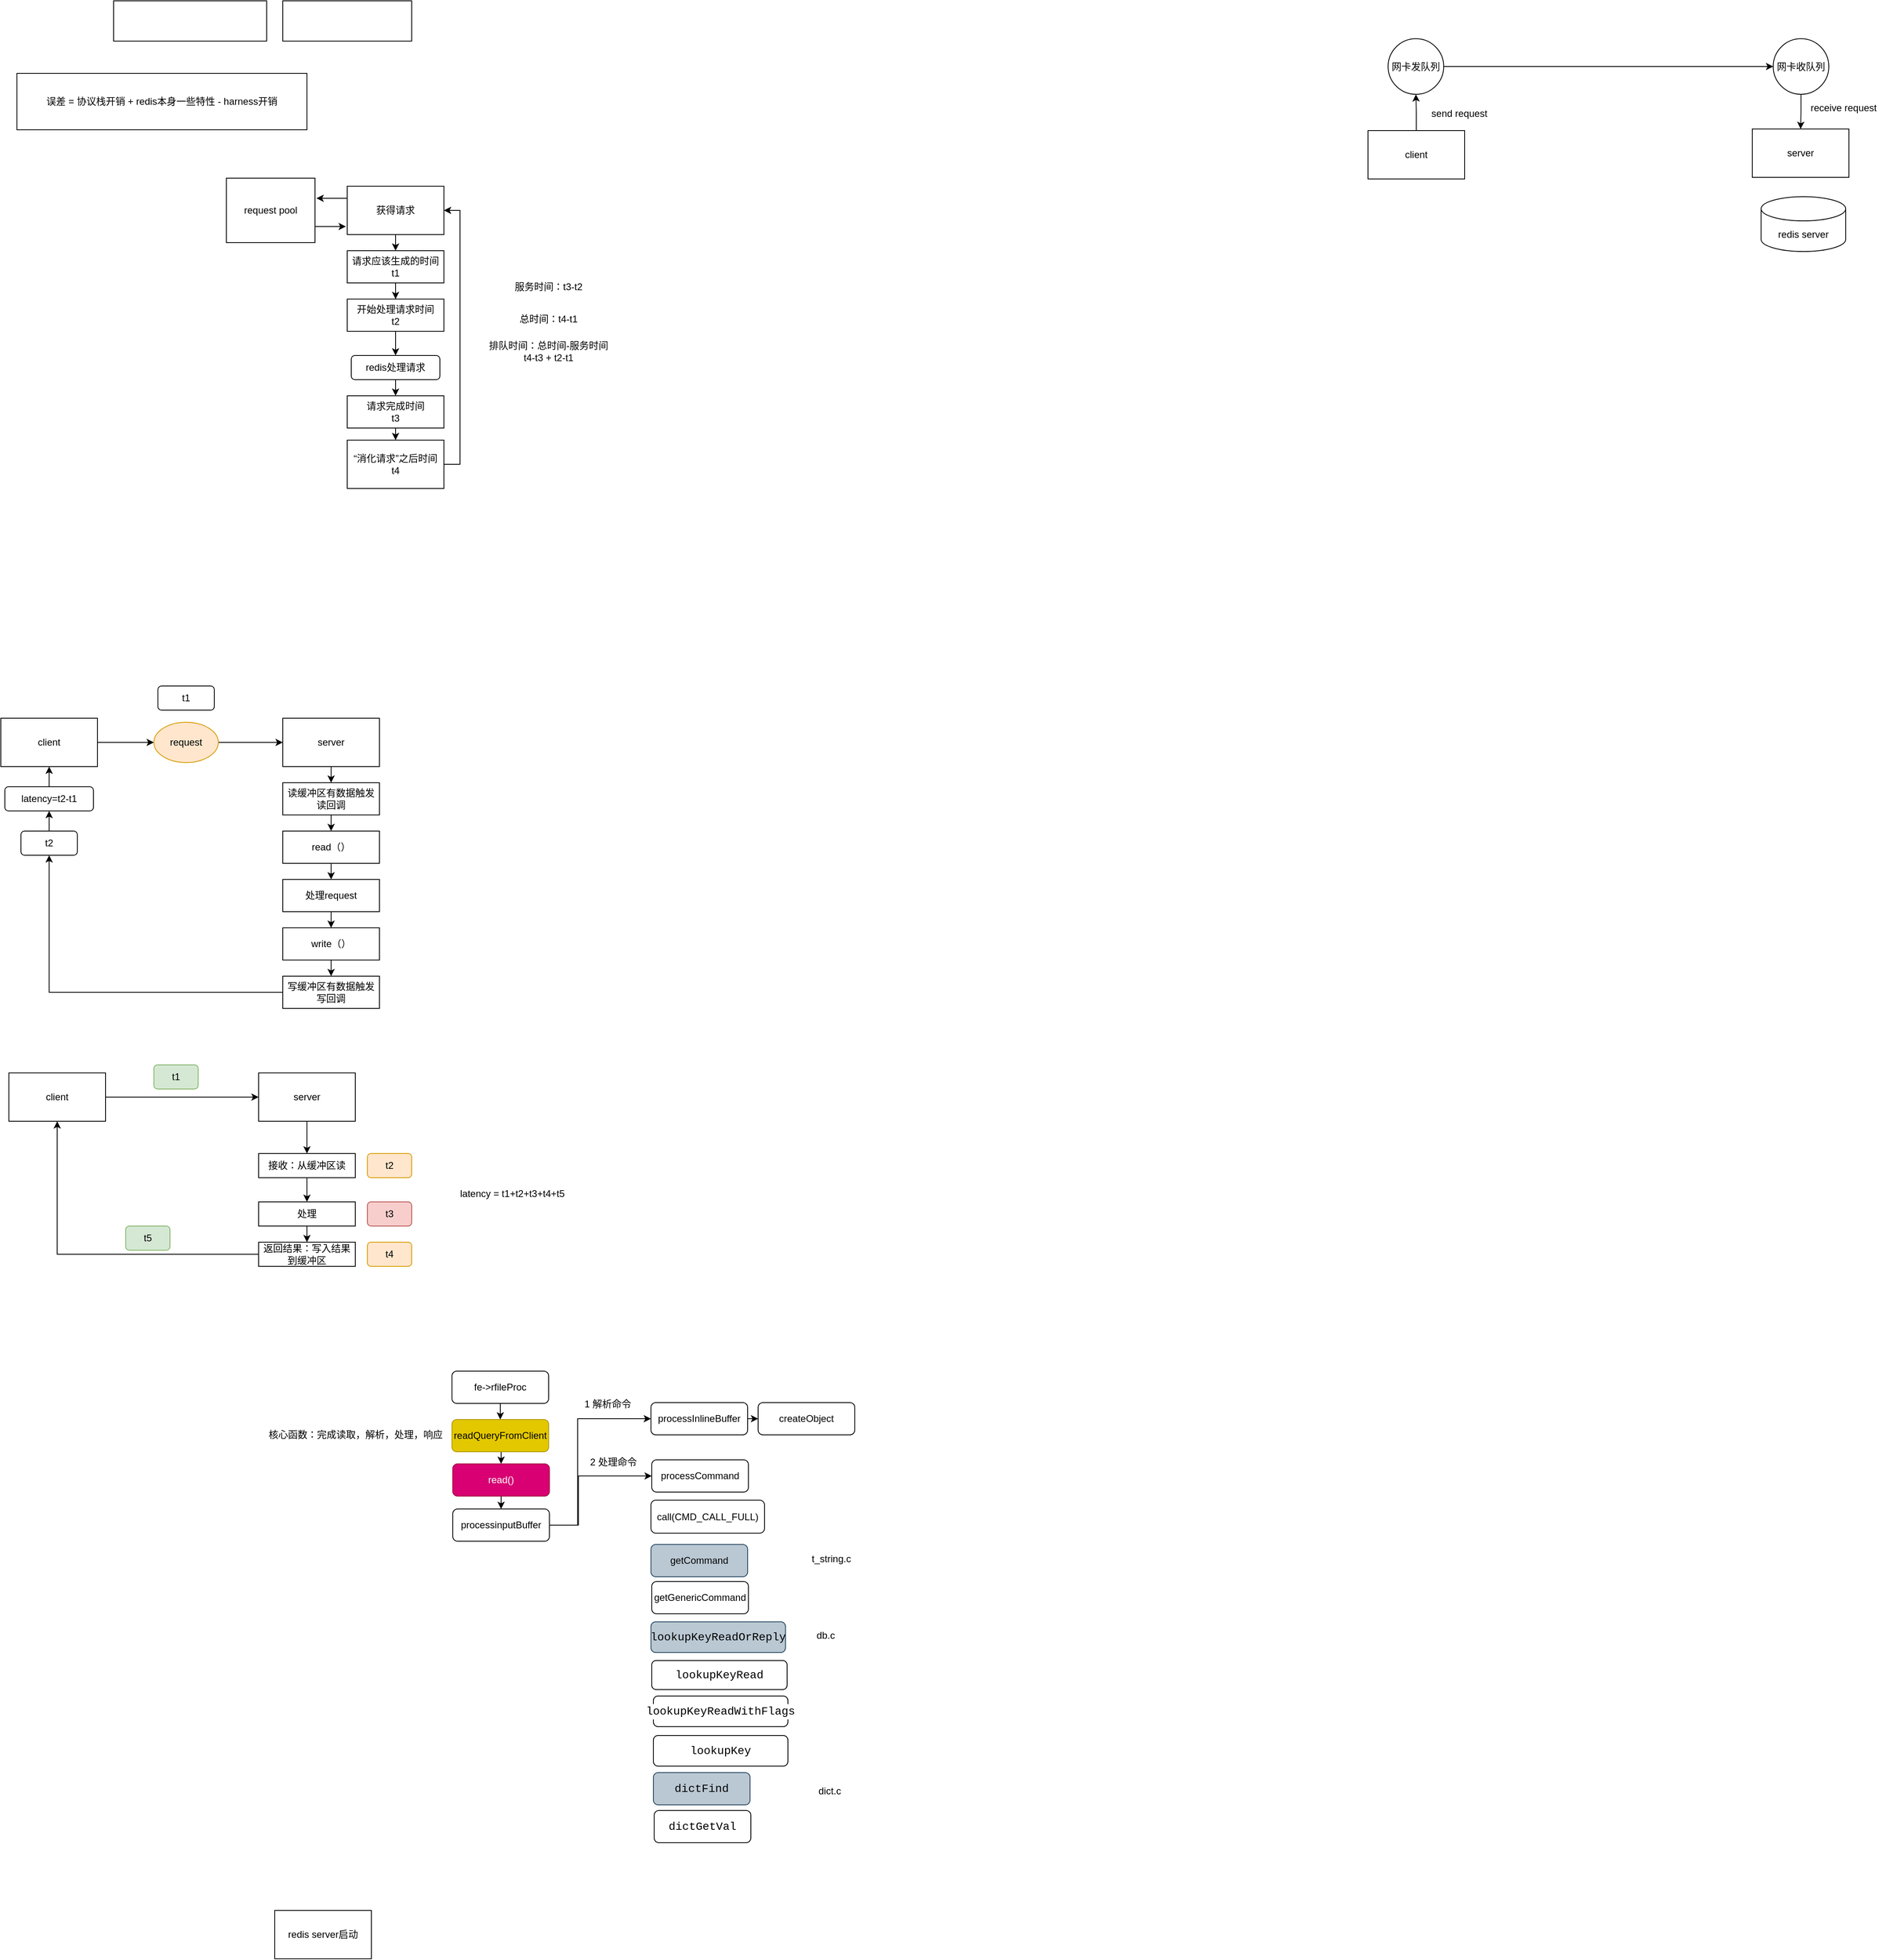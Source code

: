 <mxfile version="18.0.3" type="github">
  <diagram id="pb9K2aLrL0MpspYT_wj8" name="Page-1">
    <mxGraphModel dx="1237" dy="690" grid="0" gridSize="10" guides="0" tooltips="1" connect="1" arrows="1" fold="1" page="1" pageScale="1" pageWidth="827" pageHeight="1169" math="0" shadow="0">
      <root>
        <mxCell id="0" />
        <mxCell id="1" parent="0" />
        <mxCell id="Z9PqrU4sEe4VKfccKRTh-19" style="edgeStyle=orthogonalEdgeStyle;rounded=0;orthogonalLoop=1;jettySize=auto;html=1;exitX=1;exitY=0.75;exitDx=0;exitDy=0;entryX=-0.014;entryY=0.832;entryDx=0;entryDy=0;entryPerimeter=0;" parent="1" source="Z9PqrU4sEe4VKfccKRTh-1" target="Z9PqrU4sEe4VKfccKRTh-2" edge="1">
          <mxGeometry relative="1" as="geometry" />
        </mxCell>
        <mxCell id="Z9PqrU4sEe4VKfccKRTh-1" value="request pool" style="rounded=0;whiteSpace=wrap;html=1;" parent="1" vertex="1">
          <mxGeometry x="330" y="270" width="110" height="80" as="geometry" />
        </mxCell>
        <mxCell id="Z9PqrU4sEe4VKfccKRTh-7" style="edgeStyle=orthogonalEdgeStyle;rounded=0;orthogonalLoop=1;jettySize=auto;html=1;exitX=0.5;exitY=1;exitDx=0;exitDy=0;entryX=0.5;entryY=0;entryDx=0;entryDy=0;" parent="1" source="Z9PqrU4sEe4VKfccKRTh-2" target="Z9PqrU4sEe4VKfccKRTh-6" edge="1">
          <mxGeometry relative="1" as="geometry" />
        </mxCell>
        <mxCell id="Z9PqrU4sEe4VKfccKRTh-18" style="edgeStyle=orthogonalEdgeStyle;rounded=0;orthogonalLoop=1;jettySize=auto;html=1;exitX=0;exitY=0.25;exitDx=0;exitDy=0;entryX=1.016;entryY=0.318;entryDx=0;entryDy=0;entryPerimeter=0;" parent="1" source="Z9PqrU4sEe4VKfccKRTh-2" target="Z9PqrU4sEe4VKfccKRTh-1" edge="1">
          <mxGeometry relative="1" as="geometry" />
        </mxCell>
        <mxCell id="Z9PqrU4sEe4VKfccKRTh-2" value="获得请求" style="rounded=0;whiteSpace=wrap;html=1;" parent="1" vertex="1">
          <mxGeometry x="480" y="280" width="120" height="60" as="geometry" />
        </mxCell>
        <mxCell id="Z9PqrU4sEe4VKfccKRTh-24" style="edgeStyle=orthogonalEdgeStyle;rounded=0;orthogonalLoop=1;jettySize=auto;html=1;exitX=0.5;exitY=1;exitDx=0;exitDy=0;" parent="1" source="Z9PqrU4sEe4VKfccKRTh-6" target="Z9PqrU4sEe4VKfccKRTh-22" edge="1">
          <mxGeometry relative="1" as="geometry" />
        </mxCell>
        <mxCell id="Z9PqrU4sEe4VKfccKRTh-6" value="请求应该生成的时间&lt;br&gt;t1" style="rounded=0;whiteSpace=wrap;html=1;" parent="1" vertex="1">
          <mxGeometry x="480" y="360" width="120" height="40" as="geometry" />
        </mxCell>
        <mxCell id="Z9PqrU4sEe4VKfccKRTh-12" style="edgeStyle=orthogonalEdgeStyle;rounded=0;orthogonalLoop=1;jettySize=auto;html=1;exitX=0.5;exitY=1;exitDx=0;exitDy=0;entryX=0.5;entryY=0;entryDx=0;entryDy=0;" parent="1" source="Z9PqrU4sEe4VKfccKRTh-9" target="Z9PqrU4sEe4VKfccKRTh-11" edge="1">
          <mxGeometry relative="1" as="geometry" />
        </mxCell>
        <mxCell id="Z9PqrU4sEe4VKfccKRTh-9" value="redis处理请求" style="rounded=1;whiteSpace=wrap;html=1;" parent="1" vertex="1">
          <mxGeometry x="485" y="490" width="110" height="30" as="geometry" />
        </mxCell>
        <mxCell id="Z9PqrU4sEe4VKfccKRTh-15" style="edgeStyle=orthogonalEdgeStyle;rounded=0;orthogonalLoop=1;jettySize=auto;html=1;exitX=0.5;exitY=1;exitDx=0;exitDy=0;entryX=0.5;entryY=0;entryDx=0;entryDy=0;" parent="1" source="Z9PqrU4sEe4VKfccKRTh-11" target="Z9PqrU4sEe4VKfccKRTh-13" edge="1">
          <mxGeometry relative="1" as="geometry" />
        </mxCell>
        <mxCell id="Z9PqrU4sEe4VKfccKRTh-11" value="请求完成时间&lt;br&gt;t3" style="rounded=0;whiteSpace=wrap;html=1;" parent="1" vertex="1">
          <mxGeometry x="480" y="540" width="120" height="40" as="geometry" />
        </mxCell>
        <mxCell id="Z9PqrU4sEe4VKfccKRTh-16" style="edgeStyle=orthogonalEdgeStyle;rounded=0;orthogonalLoop=1;jettySize=auto;html=1;exitX=1;exitY=0.5;exitDx=0;exitDy=0;entryX=1;entryY=0.5;entryDx=0;entryDy=0;" parent="1" source="Z9PqrU4sEe4VKfccKRTh-13" target="Z9PqrU4sEe4VKfccKRTh-2" edge="1">
          <mxGeometry relative="1" as="geometry" />
        </mxCell>
        <mxCell id="Z9PqrU4sEe4VKfccKRTh-13" value="“消化请求”之后时间&lt;br&gt;t4" style="rounded=0;whiteSpace=wrap;html=1;" parent="1" vertex="1">
          <mxGeometry x="480" y="595" width="120" height="60" as="geometry" />
        </mxCell>
        <mxCell id="werScHq9gtTSDX1pdfh9-19" style="edgeStyle=orthogonalEdgeStyle;rounded=0;orthogonalLoop=1;jettySize=auto;html=1;exitX=1;exitY=0.5;exitDx=0;exitDy=0;entryX=0;entryY=0.5;entryDx=0;entryDy=0;" parent="1" source="Z9PqrU4sEe4VKfccKRTh-14" target="werScHq9gtTSDX1pdfh9-3" edge="1">
          <mxGeometry relative="1" as="geometry">
            <mxPoint x="190" y="970" as="targetPoint" />
          </mxGeometry>
        </mxCell>
        <mxCell id="Z9PqrU4sEe4VKfccKRTh-14" value="client" style="rounded=0;whiteSpace=wrap;html=1;" parent="1" vertex="1">
          <mxGeometry x="50" y="940" width="120" height="60" as="geometry" />
        </mxCell>
        <mxCell id="Z9PqrU4sEe4VKfccKRTh-20" value="服务时间：t3-t2" style="text;html=1;strokeColor=none;fillColor=none;align=center;verticalAlign=middle;whiteSpace=wrap;rounded=0;" parent="1" vertex="1">
          <mxGeometry x="650" y="390" width="160" height="30" as="geometry" />
        </mxCell>
        <mxCell id="Z9PqrU4sEe4VKfccKRTh-21" value="总时间：t4-t1" style="text;html=1;strokeColor=none;fillColor=none;align=center;verticalAlign=middle;whiteSpace=wrap;rounded=0;" parent="1" vertex="1">
          <mxGeometry x="650" y="430" width="160" height="30" as="geometry" />
        </mxCell>
        <mxCell id="Z9PqrU4sEe4VKfccKRTh-23" style="edgeStyle=orthogonalEdgeStyle;rounded=0;orthogonalLoop=1;jettySize=auto;html=1;exitX=0.5;exitY=1;exitDx=0;exitDy=0;" parent="1" source="Z9PqrU4sEe4VKfccKRTh-22" target="Z9PqrU4sEe4VKfccKRTh-9" edge="1">
          <mxGeometry relative="1" as="geometry" />
        </mxCell>
        <mxCell id="Z9PqrU4sEe4VKfccKRTh-22" value="开始处理请求时间&lt;br&gt;t2" style="rounded=0;whiteSpace=wrap;html=1;" parent="1" vertex="1">
          <mxGeometry x="480" y="420" width="120" height="40" as="geometry" />
        </mxCell>
        <mxCell id="Z9PqrU4sEe4VKfccKRTh-25" value="排队时间：总时间-服务时间&lt;br&gt;t4-t3 + t2-t1" style="text;html=1;strokeColor=none;fillColor=none;align=center;verticalAlign=middle;whiteSpace=wrap;rounded=0;" parent="1" vertex="1">
          <mxGeometry x="650" y="470" width="160" height="30" as="geometry" />
        </mxCell>
        <mxCell id="Z9PqrU4sEe4VKfccKRTh-26" value="" style="rounded=0;whiteSpace=wrap;html=1;" parent="1" vertex="1">
          <mxGeometry x="190" y="50" width="190" height="50" as="geometry" />
        </mxCell>
        <mxCell id="Z9PqrU4sEe4VKfccKRTh-27" value="" style="rounded=0;whiteSpace=wrap;html=1;" parent="1" vertex="1">
          <mxGeometry x="400" y="50" width="160" height="50" as="geometry" />
        </mxCell>
        <mxCell id="Z9PqrU4sEe4VKfccKRTh-28" value="误差 = 协议栈开销 + redis本身一些特性 - harness开销" style="rounded=0;whiteSpace=wrap;html=1;" parent="1" vertex="1">
          <mxGeometry x="70" y="140" width="360" height="70" as="geometry" />
        </mxCell>
        <mxCell id="werScHq9gtTSDX1pdfh9-10" style="edgeStyle=orthogonalEdgeStyle;rounded=0;orthogonalLoop=1;jettySize=auto;html=1;exitX=0.5;exitY=1;exitDx=0;exitDy=0;entryX=0.5;entryY=0;entryDx=0;entryDy=0;" parent="1" source="werScHq9gtTSDX1pdfh9-1" target="werScHq9gtTSDX1pdfh9-4" edge="1">
          <mxGeometry relative="1" as="geometry" />
        </mxCell>
        <mxCell id="werScHq9gtTSDX1pdfh9-1" value="server" style="rounded=0;whiteSpace=wrap;html=1;" parent="1" vertex="1">
          <mxGeometry x="400" y="940" width="120" height="60" as="geometry" />
        </mxCell>
        <mxCell id="werScHq9gtTSDX1pdfh9-21" style="edgeStyle=orthogonalEdgeStyle;rounded=0;orthogonalLoop=1;jettySize=auto;html=1;exitX=1;exitY=0.5;exitDx=0;exitDy=0;entryX=0;entryY=0.5;entryDx=0;entryDy=0;" parent="1" source="werScHq9gtTSDX1pdfh9-3" target="werScHq9gtTSDX1pdfh9-1" edge="1">
          <mxGeometry relative="1" as="geometry" />
        </mxCell>
        <mxCell id="werScHq9gtTSDX1pdfh9-3" value="request" style="ellipse;whiteSpace=wrap;html=1;fillColor=#ffe6cc;strokeColor=#d79b00;" parent="1" vertex="1">
          <mxGeometry x="240" y="945" width="80" height="50" as="geometry" />
        </mxCell>
        <mxCell id="werScHq9gtTSDX1pdfh9-11" style="edgeStyle=orthogonalEdgeStyle;rounded=0;orthogonalLoop=1;jettySize=auto;html=1;exitX=0.5;exitY=1;exitDx=0;exitDy=0;entryX=0.5;entryY=0;entryDx=0;entryDy=0;" parent="1" source="werScHq9gtTSDX1pdfh9-4" target="werScHq9gtTSDX1pdfh9-6" edge="1">
          <mxGeometry relative="1" as="geometry" />
        </mxCell>
        <mxCell id="werScHq9gtTSDX1pdfh9-4" value="读缓冲区有数据触发读回调" style="rounded=0;whiteSpace=wrap;html=1;" parent="1" vertex="1">
          <mxGeometry x="400" y="1020" width="120" height="40" as="geometry" />
        </mxCell>
        <mxCell id="werScHq9gtTSDX1pdfh9-12" style="edgeStyle=orthogonalEdgeStyle;rounded=0;orthogonalLoop=1;jettySize=auto;html=1;exitX=0.5;exitY=1;exitDx=0;exitDy=0;entryX=0.5;entryY=0;entryDx=0;entryDy=0;" parent="1" source="werScHq9gtTSDX1pdfh9-6" target="werScHq9gtTSDX1pdfh9-7" edge="1">
          <mxGeometry relative="1" as="geometry" />
        </mxCell>
        <mxCell id="werScHq9gtTSDX1pdfh9-6" value="read（）" style="rounded=0;whiteSpace=wrap;html=1;" parent="1" vertex="1">
          <mxGeometry x="400" y="1080" width="120" height="40" as="geometry" />
        </mxCell>
        <mxCell id="werScHq9gtTSDX1pdfh9-13" style="edgeStyle=orthogonalEdgeStyle;rounded=0;orthogonalLoop=1;jettySize=auto;html=1;exitX=0.5;exitY=1;exitDx=0;exitDy=0;entryX=0.5;entryY=0;entryDx=0;entryDy=0;" parent="1" source="werScHq9gtTSDX1pdfh9-7" target="werScHq9gtTSDX1pdfh9-8" edge="1">
          <mxGeometry relative="1" as="geometry" />
        </mxCell>
        <mxCell id="werScHq9gtTSDX1pdfh9-7" value="处理request" style="rounded=0;whiteSpace=wrap;html=1;" parent="1" vertex="1">
          <mxGeometry x="400" y="1140" width="120" height="40" as="geometry" />
        </mxCell>
        <mxCell id="werScHq9gtTSDX1pdfh9-14" style="edgeStyle=orthogonalEdgeStyle;rounded=0;orthogonalLoop=1;jettySize=auto;html=1;exitX=0.5;exitY=1;exitDx=0;exitDy=0;entryX=0.5;entryY=0;entryDx=0;entryDy=0;" parent="1" source="werScHq9gtTSDX1pdfh9-8" target="werScHq9gtTSDX1pdfh9-9" edge="1">
          <mxGeometry relative="1" as="geometry" />
        </mxCell>
        <mxCell id="werScHq9gtTSDX1pdfh9-8" value="write（）" style="rounded=0;whiteSpace=wrap;html=1;" parent="1" vertex="1">
          <mxGeometry x="400" y="1200" width="120" height="40" as="geometry" />
        </mxCell>
        <mxCell id="werScHq9gtTSDX1pdfh9-15" style="edgeStyle=orthogonalEdgeStyle;rounded=0;orthogonalLoop=1;jettySize=auto;html=1;exitX=0;exitY=0.5;exitDx=0;exitDy=0;entryX=0.5;entryY=1;entryDx=0;entryDy=0;" parent="1" source="werScHq9gtTSDX1pdfh9-9" target="werScHq9gtTSDX1pdfh9-17" edge="1">
          <mxGeometry relative="1" as="geometry">
            <mxPoint x="110" y="1060" as="targetPoint" />
          </mxGeometry>
        </mxCell>
        <mxCell id="werScHq9gtTSDX1pdfh9-9" value="写缓冲区有数据触发写回调" style="rounded=0;whiteSpace=wrap;html=1;" parent="1" vertex="1">
          <mxGeometry x="400" y="1260" width="120" height="40" as="geometry" />
        </mxCell>
        <mxCell id="werScHq9gtTSDX1pdfh9-23" style="edgeStyle=orthogonalEdgeStyle;rounded=0;orthogonalLoop=1;jettySize=auto;html=1;exitX=0.5;exitY=0;exitDx=0;exitDy=0;entryX=0.5;entryY=1;entryDx=0;entryDy=0;" parent="1" source="werScHq9gtTSDX1pdfh9-17" target="werScHq9gtTSDX1pdfh9-22" edge="1">
          <mxGeometry relative="1" as="geometry" />
        </mxCell>
        <mxCell id="werScHq9gtTSDX1pdfh9-17" value="t2" style="rounded=1;whiteSpace=wrap;html=1;" parent="1" vertex="1">
          <mxGeometry x="75" y="1080" width="70" height="30" as="geometry" />
        </mxCell>
        <mxCell id="werScHq9gtTSDX1pdfh9-24" style="edgeStyle=orthogonalEdgeStyle;rounded=0;orthogonalLoop=1;jettySize=auto;html=1;exitX=0.5;exitY=0;exitDx=0;exitDy=0;" parent="1" source="werScHq9gtTSDX1pdfh9-22" target="Z9PqrU4sEe4VKfccKRTh-14" edge="1">
          <mxGeometry relative="1" as="geometry" />
        </mxCell>
        <mxCell id="werScHq9gtTSDX1pdfh9-22" value="latency=t2-t1" style="rounded=1;whiteSpace=wrap;html=1;" parent="1" vertex="1">
          <mxGeometry x="55" y="1025" width="110" height="30" as="geometry" />
        </mxCell>
        <mxCell id="werScHq9gtTSDX1pdfh9-27" style="edgeStyle=orthogonalEdgeStyle;rounded=0;orthogonalLoop=1;jettySize=auto;html=1;exitX=1;exitY=0.5;exitDx=0;exitDy=0;" parent="1" source="werScHq9gtTSDX1pdfh9-25" target="werScHq9gtTSDX1pdfh9-26" edge="1">
          <mxGeometry relative="1" as="geometry" />
        </mxCell>
        <mxCell id="werScHq9gtTSDX1pdfh9-25" value="client" style="rounded=0;whiteSpace=wrap;html=1;" parent="1" vertex="1">
          <mxGeometry x="60" y="1380" width="120" height="60" as="geometry" />
        </mxCell>
        <mxCell id="werScHq9gtTSDX1pdfh9-30" style="edgeStyle=orthogonalEdgeStyle;rounded=0;orthogonalLoop=1;jettySize=auto;html=1;exitX=0.5;exitY=1;exitDx=0;exitDy=0;" parent="1" source="werScHq9gtTSDX1pdfh9-26" target="werScHq9gtTSDX1pdfh9-29" edge="1">
          <mxGeometry relative="1" as="geometry" />
        </mxCell>
        <mxCell id="werScHq9gtTSDX1pdfh9-26" value="server" style="rounded=0;whiteSpace=wrap;html=1;" parent="1" vertex="1">
          <mxGeometry x="370" y="1380" width="120" height="60" as="geometry" />
        </mxCell>
        <mxCell id="werScHq9gtTSDX1pdfh9-28" value="t1" style="rounded=1;whiteSpace=wrap;html=1;fillColor=#d5e8d4;strokeColor=#82b366;" parent="1" vertex="1">
          <mxGeometry x="240" y="1370" width="55" height="30" as="geometry" />
        </mxCell>
        <mxCell id="werScHq9gtTSDX1pdfh9-32" style="edgeStyle=orthogonalEdgeStyle;rounded=0;orthogonalLoop=1;jettySize=auto;html=1;exitX=0.5;exitY=1;exitDx=0;exitDy=0;entryX=0.5;entryY=0;entryDx=0;entryDy=0;" parent="1" source="werScHq9gtTSDX1pdfh9-29" target="werScHq9gtTSDX1pdfh9-31" edge="1">
          <mxGeometry relative="1" as="geometry" />
        </mxCell>
        <mxCell id="werScHq9gtTSDX1pdfh9-29" value="接收：从缓冲区读" style="rounded=0;whiteSpace=wrap;html=1;" parent="1" vertex="1">
          <mxGeometry x="370" y="1480" width="120" height="30" as="geometry" />
        </mxCell>
        <mxCell id="werScHq9gtTSDX1pdfh9-34" style="edgeStyle=orthogonalEdgeStyle;rounded=0;orthogonalLoop=1;jettySize=auto;html=1;exitX=0.5;exitY=1;exitDx=0;exitDy=0;entryX=0.5;entryY=0;entryDx=0;entryDy=0;" parent="1" source="werScHq9gtTSDX1pdfh9-31" target="werScHq9gtTSDX1pdfh9-33" edge="1">
          <mxGeometry relative="1" as="geometry" />
        </mxCell>
        <mxCell id="werScHq9gtTSDX1pdfh9-31" value="处理" style="rounded=0;whiteSpace=wrap;html=1;" parent="1" vertex="1">
          <mxGeometry x="370" y="1540" width="120" height="30" as="geometry" />
        </mxCell>
        <mxCell id="werScHq9gtTSDX1pdfh9-35" style="edgeStyle=orthogonalEdgeStyle;rounded=0;orthogonalLoop=1;jettySize=auto;html=1;exitX=0;exitY=0.5;exitDx=0;exitDy=0;entryX=0.5;entryY=1;entryDx=0;entryDy=0;" parent="1" source="werScHq9gtTSDX1pdfh9-33" target="werScHq9gtTSDX1pdfh9-25" edge="1">
          <mxGeometry relative="1" as="geometry" />
        </mxCell>
        <mxCell id="werScHq9gtTSDX1pdfh9-33" value="返回结果：写入结果到缓冲区" style="rounded=0;whiteSpace=wrap;html=1;" parent="1" vertex="1">
          <mxGeometry x="370" y="1590" width="120" height="30" as="geometry" />
        </mxCell>
        <mxCell id="werScHq9gtTSDX1pdfh9-36" value="t2" style="rounded=1;whiteSpace=wrap;html=1;fillColor=#ffe6cc;strokeColor=#d79b00;" parent="1" vertex="1">
          <mxGeometry x="505" y="1480" width="55" height="30" as="geometry" />
        </mxCell>
        <mxCell id="werScHq9gtTSDX1pdfh9-37" value="t3" style="rounded=1;whiteSpace=wrap;html=1;fillColor=#f8cecc;strokeColor=#b85450;" parent="1" vertex="1">
          <mxGeometry x="505" y="1540" width="55" height="30" as="geometry" />
        </mxCell>
        <mxCell id="werScHq9gtTSDX1pdfh9-38" value="t4" style="rounded=1;whiteSpace=wrap;html=1;fillColor=#ffe6cc;strokeColor=#d79b00;" parent="1" vertex="1">
          <mxGeometry x="505" y="1590" width="55" height="30" as="geometry" />
        </mxCell>
        <mxCell id="werScHq9gtTSDX1pdfh9-39" value="latency = t1+t2+t3+t4+t5" style="text;html=1;strokeColor=none;fillColor=none;align=center;verticalAlign=middle;whiteSpace=wrap;rounded=0;" parent="1" vertex="1">
          <mxGeometry x="610" y="1510" width="150" height="40" as="geometry" />
        </mxCell>
        <mxCell id="werScHq9gtTSDX1pdfh9-40" value="t5" style="rounded=1;whiteSpace=wrap;html=1;fillColor=#d5e8d4;strokeColor=#82b366;" parent="1" vertex="1">
          <mxGeometry x="205" y="1570" width="55" height="30" as="geometry" />
        </mxCell>
        <mxCell id="werScHq9gtTSDX1pdfh9-41" value="t1" style="rounded=1;whiteSpace=wrap;html=1;" parent="1" vertex="1">
          <mxGeometry x="245" y="900" width="70" height="30" as="geometry" />
        </mxCell>
        <mxCell id="RFSjPwAnzZT84VciXK4U-34" style="edgeStyle=orthogonalEdgeStyle;rounded=0;orthogonalLoop=1;jettySize=auto;html=1;exitX=0.5;exitY=1;exitDx=0;exitDy=0;entryX=0.5;entryY=0;entryDx=0;entryDy=0;fontColor=default;" parent="1" source="RFSjPwAnzZT84VciXK4U-3" target="RFSjPwAnzZT84VciXK4U-4" edge="1">
          <mxGeometry relative="1" as="geometry" />
        </mxCell>
        <mxCell id="RFSjPwAnzZT84VciXK4U-3" value="fe-&amp;gt;rfileProc" style="rounded=1;whiteSpace=wrap;html=1;" parent="1" vertex="1">
          <mxGeometry x="610" y="1750" width="120" height="40" as="geometry" />
        </mxCell>
        <mxCell id="RFSjPwAnzZT84VciXK4U-36" style="edgeStyle=orthogonalEdgeStyle;rounded=0;orthogonalLoop=1;jettySize=auto;html=1;exitX=0.5;exitY=1;exitDx=0;exitDy=0;entryX=0.5;entryY=0;entryDx=0;entryDy=0;fontColor=default;" parent="1" source="RFSjPwAnzZT84VciXK4U-4" target="RFSjPwAnzZT84VciXK4U-7" edge="1">
          <mxGeometry relative="1" as="geometry" />
        </mxCell>
        <mxCell id="RFSjPwAnzZT84VciXK4U-4" value="readQueryFromClient" style="rounded=1;whiteSpace=wrap;html=1;fillColor=#e3c800;strokeColor=#B09500;fontColor=#000000;" parent="1" vertex="1">
          <mxGeometry x="610" y="1810" width="120" height="40" as="geometry" />
        </mxCell>
        <mxCell id="RFSjPwAnzZT84VciXK4U-5" value="核心函数：完成读取，解析，处理，响应" style="text;html=1;strokeColor=none;fillColor=none;align=center;verticalAlign=middle;whiteSpace=wrap;rounded=0;" parent="1" vertex="1">
          <mxGeometry x="348" y="1816" width="285" height="25" as="geometry" />
        </mxCell>
        <mxCell id="RFSjPwAnzZT84VciXK4U-37" style="edgeStyle=orthogonalEdgeStyle;rounded=0;orthogonalLoop=1;jettySize=auto;html=1;exitX=0.5;exitY=1;exitDx=0;exitDy=0;entryX=0.5;entryY=0;entryDx=0;entryDy=0;fontColor=default;" parent="1" source="RFSjPwAnzZT84VciXK4U-7" target="RFSjPwAnzZT84VciXK4U-8" edge="1">
          <mxGeometry relative="1" as="geometry" />
        </mxCell>
        <mxCell id="RFSjPwAnzZT84VciXK4U-7" value="read()" style="rounded=1;whiteSpace=wrap;html=1;fillColor=#d80073;fontColor=#ffffff;strokeColor=#A50040;" parent="1" vertex="1">
          <mxGeometry x="611" y="1865" width="120" height="40" as="geometry" />
        </mxCell>
        <mxCell id="RFSjPwAnzZT84VciXK4U-30" style="edgeStyle=orthogonalEdgeStyle;rounded=0;orthogonalLoop=1;jettySize=auto;html=1;exitX=1;exitY=0.5;exitDx=0;exitDy=0;entryX=0;entryY=0.5;entryDx=0;entryDy=0;fontColor=default;" parent="1" source="RFSjPwAnzZT84VciXK4U-8" target="RFSjPwAnzZT84VciXK4U-9" edge="1">
          <mxGeometry relative="1" as="geometry">
            <Array as="points">
              <mxPoint x="766" y="1941" />
              <mxPoint x="766" y="1809" />
            </Array>
          </mxGeometry>
        </mxCell>
        <mxCell id="RFSjPwAnzZT84VciXK4U-31" style="edgeStyle=orthogonalEdgeStyle;rounded=0;orthogonalLoop=1;jettySize=auto;html=1;exitX=1;exitY=0.5;exitDx=0;exitDy=0;entryX=0;entryY=0.5;entryDx=0;entryDy=0;fontColor=default;" parent="1" source="RFSjPwAnzZT84VciXK4U-8" target="RFSjPwAnzZT84VciXK4U-11" edge="1">
          <mxGeometry relative="1" as="geometry">
            <Array as="points">
              <mxPoint x="767" y="1941" />
              <mxPoint x="767" y="1880" />
            </Array>
          </mxGeometry>
        </mxCell>
        <mxCell id="RFSjPwAnzZT84VciXK4U-8" value="processinputBuffer" style="rounded=1;whiteSpace=wrap;html=1;" parent="1" vertex="1">
          <mxGeometry x="611" y="1921" width="120" height="40" as="geometry" />
        </mxCell>
        <mxCell id="RFSjPwAnzZT84VciXK4U-38" style="edgeStyle=orthogonalEdgeStyle;rounded=0;orthogonalLoop=1;jettySize=auto;html=1;exitX=1;exitY=0.5;exitDx=0;exitDy=0;entryX=0;entryY=0.5;entryDx=0;entryDy=0;fontColor=default;" parent="1" source="RFSjPwAnzZT84VciXK4U-9" target="RFSjPwAnzZT84VciXK4U-10" edge="1">
          <mxGeometry relative="1" as="geometry" />
        </mxCell>
        <mxCell id="RFSjPwAnzZT84VciXK4U-9" value="processInlineBuffer" style="rounded=1;whiteSpace=wrap;html=1;" parent="1" vertex="1">
          <mxGeometry x="857" y="1789" width="120" height="40" as="geometry" />
        </mxCell>
        <mxCell id="RFSjPwAnzZT84VciXK4U-10" value="createObject" style="rounded=1;whiteSpace=wrap;html=1;" parent="1" vertex="1">
          <mxGeometry x="990" y="1789" width="120" height="40" as="geometry" />
        </mxCell>
        <mxCell id="RFSjPwAnzZT84VciXK4U-11" value="processCommand" style="rounded=1;whiteSpace=wrap;html=1;" parent="1" vertex="1">
          <mxGeometry x="858" y="1860" width="120" height="40" as="geometry" />
        </mxCell>
        <mxCell id="RFSjPwAnzZT84VciXK4U-12" value="call(CMD_CALL_FULL)" style="rounded=1;whiteSpace=wrap;html=1;" parent="1" vertex="1">
          <mxGeometry x="857" y="1910" width="141" height="41" as="geometry" />
        </mxCell>
        <mxCell id="RFSjPwAnzZT84VciXK4U-13" value="getCommand" style="rounded=1;whiteSpace=wrap;html=1;fillColor=#bac8d3;strokeColor=#23445d;" parent="1" vertex="1">
          <mxGeometry x="857" y="1965" width="120" height="40" as="geometry" />
        </mxCell>
        <mxCell id="RFSjPwAnzZT84VciXK4U-14" value="getGenericCommand" style="rounded=1;whiteSpace=wrap;html=1;" parent="1" vertex="1">
          <mxGeometry x="858" y="2011" width="120" height="40" as="geometry" />
        </mxCell>
        <mxCell id="RFSjPwAnzZT84VciXK4U-15" value="t_string.c" style="text;html=1;strokeColor=none;fillColor=none;align=center;verticalAlign=middle;whiteSpace=wrap;rounded=0;" parent="1" vertex="1">
          <mxGeometry x="1051" y="1968" width="60" height="30" as="geometry" />
        </mxCell>
        <mxCell id="RFSjPwAnzZT84VciXK4U-16" value="&lt;div style=&quot;font-family: Consolas, &amp;quot;Courier New&amp;quot;, monospace; font-size: 14px; line-height: 19px;&quot;&gt;&lt;span style=&quot;&quot;&gt;lookupKeyReadOrReply&lt;/span&gt;&lt;/div&gt;" style="rounded=1;whiteSpace=wrap;html=1;labelBackgroundColor=none;fillColor=#bac8d3;strokeColor=#23445d;" parent="1" vertex="1">
          <mxGeometry x="857" y="2061" width="167" height="38" as="geometry" />
        </mxCell>
        <mxCell id="RFSjPwAnzZT84VciXK4U-17" value="&lt;div style=&quot;font-family: Consolas, &amp;quot;Courier New&amp;quot;, monospace; font-size: 14px; line-height: 19px;&quot;&gt;&lt;div style=&quot;line-height: 19px;&quot;&gt;&lt;span style=&quot;&quot;&gt;lookupKeyRead&lt;/span&gt;&lt;/div&gt;&lt;/div&gt;" style="rounded=1;whiteSpace=wrap;html=1;fontColor=default;labelBackgroundColor=default;" parent="1" vertex="1">
          <mxGeometry x="858" y="2109" width="168" height="36" as="geometry" />
        </mxCell>
        <mxCell id="RFSjPwAnzZT84VciXK4U-19" value="&lt;div style=&quot;font-family: Consolas, &amp;quot;Courier New&amp;quot;, monospace; font-size: 14px; line-height: 19px;&quot;&gt;&lt;div style=&quot;line-height: 19px;&quot;&gt;&lt;span style=&quot;&quot;&gt;lookupKeyReadWithFlags&lt;/span&gt;&lt;/div&gt;&lt;/div&gt;" style="rounded=1;whiteSpace=wrap;html=1;fontColor=default;labelBackgroundColor=default;" parent="1" vertex="1">
          <mxGeometry x="860" y="2153" width="167" height="38" as="geometry" />
        </mxCell>
        <mxCell id="RFSjPwAnzZT84VciXK4U-20" value="&lt;div style=&quot;color: rgb(212, 212, 212); background-color: rgb(30, 30, 30); font-family: Consolas, &amp;quot;Courier New&amp;quot;, monospace; font-weight: normal; font-size: 14px; line-height: 19px;&quot;&gt;&lt;br&gt;&lt;/div&gt;" style="text;whiteSpace=wrap;html=1;fontColor=default;" parent="1" vertex="1">
          <mxGeometry x="569" y="2249" width="89" height="33" as="geometry" />
        </mxCell>
        <mxCell id="RFSjPwAnzZT84VciXK4U-22" value="&lt;div style=&quot;font-family: Consolas, &amp;quot;Courier New&amp;quot;, monospace; font-size: 14px; line-height: 19px;&quot;&gt;&lt;span style=&quot;text-align: left;&quot;&gt;lookupKey&lt;/span&gt;&lt;br&gt;&lt;/div&gt;" style="rounded=1;whiteSpace=wrap;html=1;fontColor=default;labelBackgroundColor=default;" parent="1" vertex="1">
          <mxGeometry x="860" y="2202" width="167" height="38" as="geometry" />
        </mxCell>
        <mxCell id="RFSjPwAnzZT84VciXK4U-24" value="&lt;span style=&quot;font-family: Consolas, &amp;quot;Courier New&amp;quot;, monospace; font-size: 14px; text-align: left;&quot;&gt;dictFind&lt;/span&gt;" style="rounded=1;whiteSpace=wrap;html=1;labelBackgroundColor=none;fillColor=#bac8d3;strokeColor=#23445d;" parent="1" vertex="1">
          <mxGeometry x="860" y="2248" width="120" height="40" as="geometry" />
        </mxCell>
        <mxCell id="RFSjPwAnzZT84VciXK4U-25" value="&lt;div style=&quot;font-family: Consolas, &amp;quot;Courier New&amp;quot;, monospace; font-size: 14px; line-height: 19px;&quot;&gt;&lt;span style=&quot;&quot;&gt;dictGetVal&lt;/span&gt;&lt;/div&gt;" style="rounded=1;whiteSpace=wrap;html=1;fontColor=default;labelBackgroundColor=none;" parent="1" vertex="1">
          <mxGeometry x="861" y="2295" width="120" height="40" as="geometry" />
        </mxCell>
        <mxCell id="RFSjPwAnzZT84VciXK4U-26" value="db.c" style="text;html=1;strokeColor=none;fillColor=none;align=center;verticalAlign=middle;whiteSpace=wrap;rounded=0;" parent="1" vertex="1">
          <mxGeometry x="1044" y="2063" width="60" height="30" as="geometry" />
        </mxCell>
        <mxCell id="RFSjPwAnzZT84VciXK4U-27" value="dict.c" style="text;html=1;strokeColor=none;fillColor=none;align=center;verticalAlign=middle;whiteSpace=wrap;rounded=0;" parent="1" vertex="1">
          <mxGeometry x="1049" y="2256" width="60" height="30" as="geometry" />
        </mxCell>
        <mxCell id="RFSjPwAnzZT84VciXK4U-32" value="1 解析命令" style="text;html=1;strokeColor=none;fillColor=none;align=center;verticalAlign=middle;whiteSpace=wrap;rounded=0;labelBackgroundColor=none;fontColor=default;" parent="1" vertex="1">
          <mxGeometry x="768" y="1778" width="71" height="25" as="geometry" />
        </mxCell>
        <mxCell id="RFSjPwAnzZT84VciXK4U-33" value="2 处理命令" style="text;html=1;strokeColor=none;fillColor=none;align=center;verticalAlign=middle;whiteSpace=wrap;rounded=0;labelBackgroundColor=none;fontColor=default;" parent="1" vertex="1">
          <mxGeometry x="775" y="1850" width="71" height="25" as="geometry" />
        </mxCell>
        <mxCell id="RFSjPwAnzZT84VciXK4U-40" value="redis server启动" style="rounded=0;whiteSpace=wrap;html=1;labelBackgroundColor=none;fontColor=default;" parent="1" vertex="1">
          <mxGeometry x="390" y="2419" width="120" height="60" as="geometry" />
        </mxCell>
        <mxCell id="C-ms3LTg_mjrkzwB9qRg-1" value="server" style="rounded=0;whiteSpace=wrap;html=1;" vertex="1" parent="1">
          <mxGeometry x="2224" y="209" width="120" height="60" as="geometry" />
        </mxCell>
        <mxCell id="C-ms3LTg_mjrkzwB9qRg-6" style="edgeStyle=orthogonalEdgeStyle;rounded=0;orthogonalLoop=1;jettySize=auto;html=1;exitX=0.5;exitY=0;exitDx=0;exitDy=0;entryX=0.5;entryY=1;entryDx=0;entryDy=0;" edge="1" parent="1" source="C-ms3LTg_mjrkzwB9qRg-2" target="C-ms3LTg_mjrkzwB9qRg-5">
          <mxGeometry relative="1" as="geometry" />
        </mxCell>
        <mxCell id="C-ms3LTg_mjrkzwB9qRg-2" value="client" style="rounded=0;whiteSpace=wrap;html=1;" vertex="1" parent="1">
          <mxGeometry x="1747" y="211" width="120" height="60" as="geometry" />
        </mxCell>
        <mxCell id="C-ms3LTg_mjrkzwB9qRg-9" style="edgeStyle=orthogonalEdgeStyle;rounded=0;orthogonalLoop=1;jettySize=auto;html=1;exitX=1;exitY=0.5;exitDx=0;exitDy=0;entryX=0;entryY=0.5;entryDx=0;entryDy=0;" edge="1" parent="1" source="C-ms3LTg_mjrkzwB9qRg-5" target="C-ms3LTg_mjrkzwB9qRg-8">
          <mxGeometry relative="1" as="geometry" />
        </mxCell>
        <mxCell id="C-ms3LTg_mjrkzwB9qRg-5" value="网卡发队列" style="ellipse;whiteSpace=wrap;html=1;aspect=fixed;" vertex="1" parent="1">
          <mxGeometry x="1772" y="97" width="69" height="69" as="geometry" />
        </mxCell>
        <mxCell id="C-ms3LTg_mjrkzwB9qRg-7" value="send request" style="text;html=1;strokeColor=none;fillColor=none;align=center;verticalAlign=middle;whiteSpace=wrap;rounded=0;" vertex="1" parent="1">
          <mxGeometry x="1809" y="177" width="103" height="26" as="geometry" />
        </mxCell>
        <mxCell id="C-ms3LTg_mjrkzwB9qRg-10" style="edgeStyle=orthogonalEdgeStyle;rounded=0;orthogonalLoop=1;jettySize=auto;html=1;exitX=0.5;exitY=1;exitDx=0;exitDy=0;" edge="1" parent="1" source="C-ms3LTg_mjrkzwB9qRg-8" target="C-ms3LTg_mjrkzwB9qRg-1">
          <mxGeometry relative="1" as="geometry" />
        </mxCell>
        <mxCell id="C-ms3LTg_mjrkzwB9qRg-8" value="网卡收队列" style="ellipse;whiteSpace=wrap;html=1;aspect=fixed;" vertex="1" parent="1">
          <mxGeometry x="2250" y="97" width="69" height="69" as="geometry" />
        </mxCell>
        <mxCell id="C-ms3LTg_mjrkzwB9qRg-11" value="receive request" style="text;html=1;strokeColor=none;fillColor=none;align=center;verticalAlign=middle;whiteSpace=wrap;rounded=0;" vertex="1" parent="1">
          <mxGeometry x="2286" y="170" width="103" height="26" as="geometry" />
        </mxCell>
        <mxCell id="C-ms3LTg_mjrkzwB9qRg-13" value="redis server" style="shape=cylinder3;whiteSpace=wrap;html=1;boundedLbl=1;backgroundOutline=1;size=15;" vertex="1" parent="1">
          <mxGeometry x="2235" y="293" width="105" height="68" as="geometry" />
        </mxCell>
      </root>
    </mxGraphModel>
  </diagram>
</mxfile>
